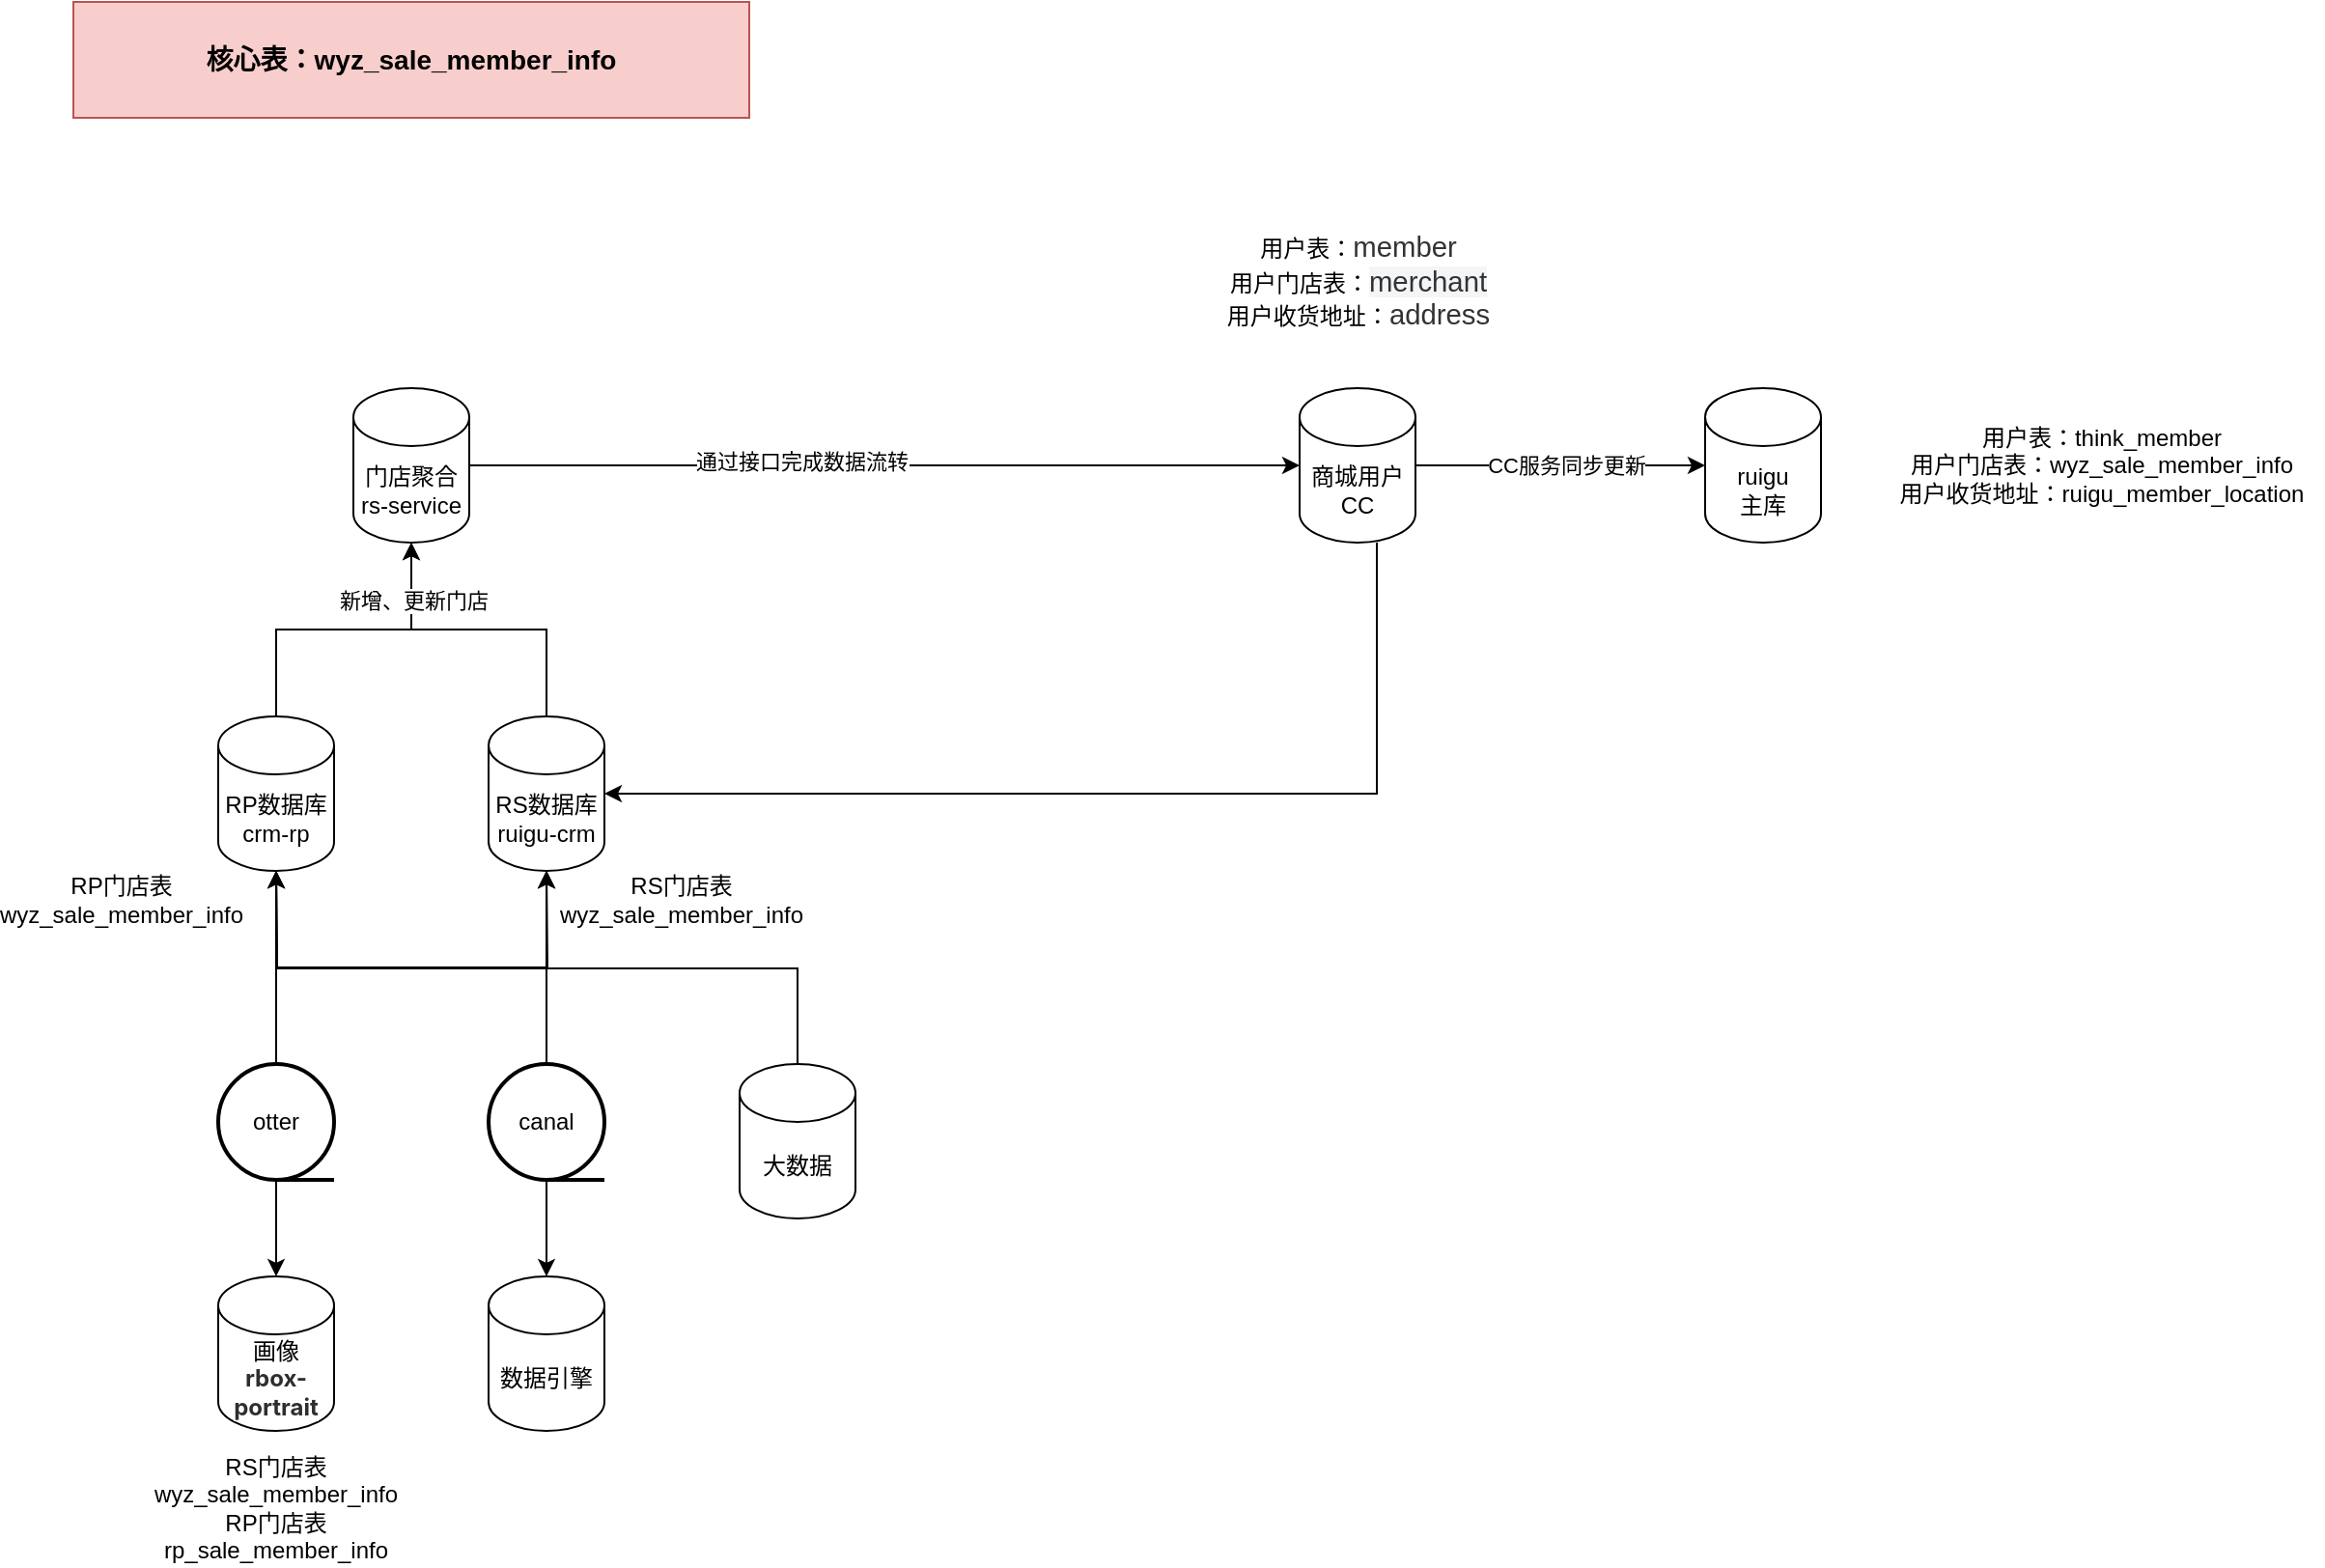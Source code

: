 <mxfile version="27.0.9">
  <diagram name="第 1 页" id="tACLhDH1KyBIVyYe_fPB">
    <mxGraphModel dx="1815" dy="1154" grid="1" gridSize="10" guides="1" tooltips="1" connect="1" arrows="1" fold="1" page="1" pageScale="1" pageWidth="827" pageHeight="1169" math="0" shadow="0">
      <root>
        <mxCell id="0" />
        <mxCell id="1" parent="0" />
        <mxCell id="uCHgU1pFgtNSfYp-mdzU-2" value="RS数据库&lt;div&gt;ruigu-crm&lt;/div&gt;" style="shape=cylinder3;whiteSpace=wrap;html=1;boundedLbl=1;backgroundOutline=1;size=15;" vertex="1" parent="1">
          <mxGeometry x="350" y="590" width="60" height="80" as="geometry" />
        </mxCell>
        <mxCell id="uCHgU1pFgtNSfYp-mdzU-3" value="RP数据库crm-rp" style="shape=cylinder3;whiteSpace=wrap;html=1;boundedLbl=1;backgroundOutline=1;size=15;" vertex="1" parent="1">
          <mxGeometry x="210" y="590" width="60" height="80" as="geometry" />
        </mxCell>
        <mxCell id="uCHgU1pFgtNSfYp-mdzU-23" value="" style="edgeStyle=orthogonalEdgeStyle;rounded=0;orthogonalLoop=1;jettySize=auto;html=1;" edge="1" parent="1" source="uCHgU1pFgtNSfYp-mdzU-4" target="uCHgU1pFgtNSfYp-mdzU-22">
          <mxGeometry relative="1" as="geometry" />
        </mxCell>
        <mxCell id="uCHgU1pFgtNSfYp-mdzU-24" value="通过接口完成数据流转" style="edgeLabel;html=1;align=center;verticalAlign=middle;resizable=0;points=[];" vertex="1" connectable="0" parent="uCHgU1pFgtNSfYp-mdzU-23">
          <mxGeometry x="-0.2" y="3" relative="1" as="geometry">
            <mxPoint y="1" as="offset" />
          </mxGeometry>
        </mxCell>
        <mxCell id="uCHgU1pFgtNSfYp-mdzU-4" value="&lt;div&gt;门店聚合&lt;/div&gt;rs-service" style="shape=cylinder3;whiteSpace=wrap;html=1;boundedLbl=1;backgroundOutline=1;size=15;" vertex="1" parent="1">
          <mxGeometry x="280" y="420" width="60" height="80" as="geometry" />
        </mxCell>
        <mxCell id="uCHgU1pFgtNSfYp-mdzU-46" style="edgeStyle=orthogonalEdgeStyle;rounded=0;orthogonalLoop=1;jettySize=auto;html=1;exitX=0.5;exitY=0;exitDx=0;exitDy=0;exitPerimeter=0;" edge="1" parent="1" source="uCHgU1pFgtNSfYp-mdzU-5" target="uCHgU1pFgtNSfYp-mdzU-2">
          <mxGeometry relative="1" as="geometry" />
        </mxCell>
        <mxCell id="uCHgU1pFgtNSfYp-mdzU-5" value="otter" style="strokeWidth=2;html=1;shape=mxgraph.flowchart.sequential_data;whiteSpace=wrap;" vertex="1" parent="1">
          <mxGeometry x="210" y="770" width="60" height="60" as="geometry" />
        </mxCell>
        <mxCell id="uCHgU1pFgtNSfYp-mdzU-6" value="&lt;font&gt;画像&lt;br&gt;&lt;/font&gt;&lt;div&gt;&lt;font&gt;&lt;span style=&quot;color: rgb(46, 46, 46); font-family: -apple-system, &amp;quot;system-ui&amp;quot;, &amp;quot;Segoe UI&amp;quot;, Roboto, Oxygen-Sans, Ubuntu, Cantarell, &amp;quot;Helvetica Neue&amp;quot;, sans-serif, &amp;quot;Apple Color Emoji&amp;quot;, &amp;quot;Segoe UI Emoji&amp;quot;, &amp;quot;Segoe UI Symbol&amp;quot;, &amp;quot;Noto Color Emoji&amp;quot;; font-weight: 700; text-align: left; background-color: rgb(255, 255, 255);&quot;&gt;rbox-portrait&lt;/span&gt;&lt;/font&gt;&lt;/div&gt;" style="shape=cylinder3;whiteSpace=wrap;html=1;boundedLbl=1;backgroundOutline=1;size=15;" vertex="1" parent="1">
          <mxGeometry x="210" y="880" width="60" height="80" as="geometry" />
        </mxCell>
        <mxCell id="uCHgU1pFgtNSfYp-mdzU-7" value="RS门店表&lt;div&gt;wyz_sale_member_info&lt;/div&gt;" style="text;html=1;align=center;verticalAlign=middle;whiteSpace=wrap;rounded=0;" vertex="1" parent="1">
          <mxGeometry x="420" y="670" width="60" height="30" as="geometry" />
        </mxCell>
        <mxCell id="uCHgU1pFgtNSfYp-mdzU-8" value="RP门店表&lt;div&gt;wyz_sale_member_info&lt;/div&gt;" style="text;html=1;align=center;verticalAlign=middle;whiteSpace=wrap;rounded=0;" vertex="1" parent="1">
          <mxGeometry x="130" y="670" width="60" height="30" as="geometry" />
        </mxCell>
        <mxCell id="uCHgU1pFgtNSfYp-mdzU-9" style="edgeStyle=orthogonalEdgeStyle;rounded=0;orthogonalLoop=1;jettySize=auto;html=1;entryX=0.5;entryY=0;entryDx=0;entryDy=0;entryPerimeter=0;" edge="1" parent="1" source="uCHgU1pFgtNSfYp-mdzU-5" target="uCHgU1pFgtNSfYp-mdzU-6">
          <mxGeometry relative="1" as="geometry" />
        </mxCell>
        <mxCell id="uCHgU1pFgtNSfYp-mdzU-12" style="edgeStyle=orthogonalEdgeStyle;rounded=0;orthogonalLoop=1;jettySize=auto;html=1;exitX=0.5;exitY=0;exitDx=0;exitDy=0;exitPerimeter=0;entryX=0.5;entryY=1;entryDx=0;entryDy=0;entryPerimeter=0;" edge="1" parent="1" source="uCHgU1pFgtNSfYp-mdzU-2" target="uCHgU1pFgtNSfYp-mdzU-4">
          <mxGeometry relative="1" as="geometry" />
        </mxCell>
        <mxCell id="uCHgU1pFgtNSfYp-mdzU-14" style="edgeStyle=orthogonalEdgeStyle;rounded=0;orthogonalLoop=1;jettySize=auto;html=1;exitX=0.5;exitY=0;exitDx=0;exitDy=0;exitPerimeter=0;entryX=0.5;entryY=1;entryDx=0;entryDy=0;entryPerimeter=0;" edge="1" parent="1" source="uCHgU1pFgtNSfYp-mdzU-3" target="uCHgU1pFgtNSfYp-mdzU-4">
          <mxGeometry relative="1" as="geometry" />
        </mxCell>
        <mxCell id="uCHgU1pFgtNSfYp-mdzU-15" value="新增、更新门店" style="edgeLabel;html=1;align=center;verticalAlign=middle;resizable=0;points=[];" vertex="1" connectable="0" parent="uCHgU1pFgtNSfYp-mdzU-14">
          <mxGeometry x="0.633" y="-1" relative="1" as="geometry">
            <mxPoint as="offset" />
          </mxGeometry>
        </mxCell>
        <mxCell id="uCHgU1pFgtNSfYp-mdzU-16" value="RS门店表&lt;div&gt;wyz_sale_member_info&lt;/div&gt;&lt;div&gt;RP门店表&lt;/div&gt;&lt;div&gt;rp_sale_member_info&lt;/div&gt;" style="text;html=1;align=center;verticalAlign=middle;whiteSpace=wrap;rounded=0;" vertex="1" parent="1">
          <mxGeometry x="160" y="970" width="160" height="60" as="geometry" />
        </mxCell>
        <mxCell id="uCHgU1pFgtNSfYp-mdzU-27" style="edgeStyle=orthogonalEdgeStyle;rounded=0;orthogonalLoop=1;jettySize=auto;html=1;" edge="1" parent="1" source="uCHgU1pFgtNSfYp-mdzU-22">
          <mxGeometry relative="1" as="geometry">
            <mxPoint x="980" y="460" as="targetPoint" />
          </mxGeometry>
        </mxCell>
        <mxCell id="uCHgU1pFgtNSfYp-mdzU-29" value="CC服务同步更新" style="edgeLabel;html=1;align=center;verticalAlign=middle;resizable=0;points=[];" vertex="1" connectable="0" parent="uCHgU1pFgtNSfYp-mdzU-27">
          <mxGeometry x="0.043" y="1" relative="1" as="geometry">
            <mxPoint as="offset" />
          </mxGeometry>
        </mxCell>
        <mxCell id="uCHgU1pFgtNSfYp-mdzU-22" value="&lt;div&gt;商城用户&lt;/div&gt;CC" style="shape=cylinder3;whiteSpace=wrap;html=1;boundedLbl=1;backgroundOutline=1;size=15;" vertex="1" parent="1">
          <mxGeometry x="770" y="420" width="60" height="80" as="geometry" />
        </mxCell>
        <mxCell id="uCHgU1pFgtNSfYp-mdzU-25" style="edgeStyle=orthogonalEdgeStyle;rounded=0;orthogonalLoop=1;jettySize=auto;html=1;entryX=1;entryY=0.5;entryDx=0;entryDy=0;entryPerimeter=0;" edge="1" parent="1" source="uCHgU1pFgtNSfYp-mdzU-22" target="uCHgU1pFgtNSfYp-mdzU-2">
          <mxGeometry relative="1" as="geometry">
            <Array as="points">
              <mxPoint x="810" y="630" />
            </Array>
          </mxGeometry>
        </mxCell>
        <mxCell id="uCHgU1pFgtNSfYp-mdzU-28" value="ruigu&lt;br&gt;主库" style="shape=cylinder3;whiteSpace=wrap;html=1;boundedLbl=1;backgroundOutline=1;size=15;" vertex="1" parent="1">
          <mxGeometry x="980" y="420" width="60" height="80" as="geometry" />
        </mxCell>
        <mxCell id="uCHgU1pFgtNSfYp-mdzU-30" value="用户表：think_member&lt;div&gt;用户门店表：wyz_sale_member_info&lt;br&gt;用户收货地址：ruigu_member_location&lt;/div&gt;" style="text;html=1;align=center;verticalAlign=middle;resizable=0;points=[];autosize=1;strokeColor=none;fillColor=none;" vertex="1" parent="1">
          <mxGeometry x="1070" y="430" width="230" height="60" as="geometry" />
        </mxCell>
        <mxCell id="uCHgU1pFgtNSfYp-mdzU-32" value="核心表：wyz_sale_member_info" style="rounded=0;whiteSpace=wrap;html=1;fillColor=#f8cecc;strokeColor=#b85450;fontSize=14;fontStyle=1" vertex="1" parent="1">
          <mxGeometry x="135" y="220" width="350" height="60" as="geometry" />
        </mxCell>
        <mxCell id="uCHgU1pFgtNSfYp-mdzU-34" value="用户表：&lt;span style=&quot;color: rgb(51, 51, 51); font-size: 14.667px; text-align: left; text-wrap-mode: wrap;&quot;&gt;member&lt;/span&gt;&lt;div&gt;用户门店表：&lt;span style=&quot;color: rgb(51, 51, 51); font-size: 14.667px; text-align: left; text-wrap-mode: wrap; background-color: rgb(243, 245, 247);&quot;&gt;merchant&lt;/span&gt;&lt;br&gt;用户收货地址：&lt;span style=&quot;color: rgb(51, 51, 51); font-size: 14.667px; text-align: left; text-wrap-mode: wrap; background-color: transparent;&quot;&gt;address&lt;/span&gt;&lt;/div&gt;" style="text;html=1;align=center;verticalAlign=middle;resizable=0;points=[];autosize=1;strokeColor=none;fillColor=none;" vertex="1" parent="1">
          <mxGeometry x="720" y="330" width="160" height="70" as="geometry" />
        </mxCell>
        <mxCell id="uCHgU1pFgtNSfYp-mdzU-44" style="edgeStyle=orthogonalEdgeStyle;rounded=0;orthogonalLoop=1;jettySize=auto;html=1;" edge="1" parent="1" source="uCHgU1pFgtNSfYp-mdzU-38" target="uCHgU1pFgtNSfYp-mdzU-43">
          <mxGeometry relative="1" as="geometry" />
        </mxCell>
        <mxCell id="uCHgU1pFgtNSfYp-mdzU-48" style="edgeStyle=orthogonalEdgeStyle;rounded=0;orthogonalLoop=1;jettySize=auto;html=1;exitX=0.5;exitY=0;exitDx=0;exitDy=0;exitPerimeter=0;" edge="1" parent="1" source="uCHgU1pFgtNSfYp-mdzU-38">
          <mxGeometry relative="1" as="geometry">
            <mxPoint x="240" y="670" as="targetPoint" />
          </mxGeometry>
        </mxCell>
        <mxCell id="uCHgU1pFgtNSfYp-mdzU-38" value="canal" style="strokeWidth=2;html=1;shape=mxgraph.flowchart.sequential_data;whiteSpace=wrap;" vertex="1" parent="1">
          <mxGeometry x="350" y="770" width="60" height="60" as="geometry" />
        </mxCell>
        <mxCell id="uCHgU1pFgtNSfYp-mdzU-43" value="数据引擎" style="shape=cylinder3;whiteSpace=wrap;html=1;boundedLbl=1;backgroundOutline=1;size=15;" vertex="1" parent="1">
          <mxGeometry x="350" y="880" width="60" height="80" as="geometry" />
        </mxCell>
        <mxCell id="uCHgU1pFgtNSfYp-mdzU-45" style="edgeStyle=orthogonalEdgeStyle;rounded=0;orthogonalLoop=1;jettySize=auto;html=1;exitX=0.5;exitY=0;exitDx=0;exitDy=0;exitPerimeter=0;entryX=0.5;entryY=1;entryDx=0;entryDy=0;entryPerimeter=0;" edge="1" parent="1" source="uCHgU1pFgtNSfYp-mdzU-5" target="uCHgU1pFgtNSfYp-mdzU-3">
          <mxGeometry relative="1" as="geometry" />
        </mxCell>
        <mxCell id="uCHgU1pFgtNSfYp-mdzU-47" style="edgeStyle=orthogonalEdgeStyle;rounded=0;orthogonalLoop=1;jettySize=auto;html=1;entryX=0.5;entryY=1;entryDx=0;entryDy=0;entryPerimeter=0;" edge="1" parent="1" source="uCHgU1pFgtNSfYp-mdzU-38" target="uCHgU1pFgtNSfYp-mdzU-2">
          <mxGeometry relative="1" as="geometry" />
        </mxCell>
        <mxCell id="uCHgU1pFgtNSfYp-mdzU-50" style="edgeStyle=orthogonalEdgeStyle;rounded=0;orthogonalLoop=1;jettySize=auto;html=1;exitX=0.5;exitY=0;exitDx=0;exitDy=0;exitPerimeter=0;" edge="1" parent="1" source="uCHgU1pFgtNSfYp-mdzU-49">
          <mxGeometry relative="1" as="geometry">
            <mxPoint x="240" y="670" as="targetPoint" />
          </mxGeometry>
        </mxCell>
        <mxCell id="uCHgU1pFgtNSfYp-mdzU-51" style="edgeStyle=orthogonalEdgeStyle;rounded=0;orthogonalLoop=1;jettySize=auto;html=1;exitX=0.5;exitY=0;exitDx=0;exitDy=0;exitPerimeter=0;" edge="1" parent="1" source="uCHgU1pFgtNSfYp-mdzU-49">
          <mxGeometry relative="1" as="geometry">
            <mxPoint x="380" y="670" as="targetPoint" />
          </mxGeometry>
        </mxCell>
        <mxCell id="uCHgU1pFgtNSfYp-mdzU-49" value="大数据" style="shape=cylinder3;whiteSpace=wrap;html=1;boundedLbl=1;backgroundOutline=1;size=15;" vertex="1" parent="1">
          <mxGeometry x="480" y="770" width="60" height="80" as="geometry" />
        </mxCell>
      </root>
    </mxGraphModel>
  </diagram>
</mxfile>
